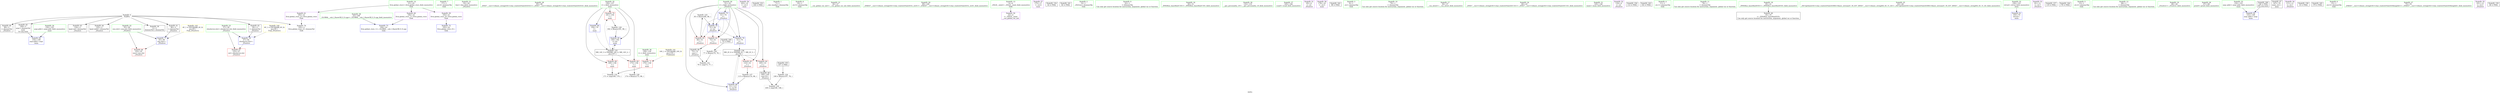 digraph "SVFG" {
	label="SVFG";

	Node0x5576a8570680 [shape=record,color=grey,label="{NodeID: 0\nNullPtr}"];
	Node0x5576a8570680 -> Node0x5576a8583d20[style=solid];
	Node0x5576a8570680 -> Node0x5576a8583e20[style=solid];
	Node0x5576a8570680 -> Node0x5576a8583ef0[style=solid];
	Node0x5576a8570680 -> Node0x5576a8583fc0[style=solid];
	Node0x5576a8570680 -> Node0x5576a8584090[style=solid];
	Node0x5576a8570680 -> Node0x5576a8584160[style=solid];
	Node0x5576a8570680 -> Node0x5576a8584230[style=solid];
	Node0x5576a8570680 -> Node0x5576a8586b00[style=solid];
	Node0x5576a85821e0 [shape=record,color=green,label="{NodeID: 7\n17\<--1\n.str.4\<--dummyObj\nGlob }"];
	Node0x5576a85825d0 [shape=record,color=green,label="{NodeID: 14\n21\<--25\nllvm.global_ctors\<--llvm.global_ctors_field_insensitive\nGlob }"];
	Node0x5576a85825d0 -> Node0x5576a8585de0[style=solid];
	Node0x5576a85825d0 -> Node0x5576a8585ee0[style=solid];
	Node0x5576a85825d0 -> Node0x5576a8585fe0[style=solid];
	Node0x5576a8582ca0 [shape=record,color=green,label="{NodeID: 21\n53\<--54\nline\<--line_field_insensitive\n_Z5solvev\n}"];
	Node0x5576a8583310 [shape=record,color=green,label="{NodeID: 28\n95\<--96\n_ZNSt7__cxx1112basic_stringIcSt11char_traitsIcESaIcEED1Ev\<--_ZNSt7__cxx1112basic_stringIcSt11char_traitsIcESaIcEED1Ev_field_insensitive\n}"];
	Node0x5576a8583980 [shape=record,color=green,label="{NodeID: 35\n156\<--157\ni\<--i_field_insensitive\nmain\n}"];
	Node0x5576a8583980 -> Node0x5576a85865c0[style=solid];
	Node0x5576a8583980 -> Node0x5576a8586690[style=solid];
	Node0x5576a8583980 -> Node0x5576a8586760[style=solid];
	Node0x5576a8583980 -> Node0x5576a8587350[style=solid];
	Node0x5576a8583980 -> Node0x5576a8587420[style=solid];
	Node0x5576a8589e00 [shape=record,color=grey,label="{NodeID: 125\n85 = Binary(84, 86, )\n}"];
	Node0x5576a8589e00 -> Node0x5576a8586cd0[style=solid];
	Node0x5576a8583fc0 [shape=record,color=black,label="{NodeID: 42\n92\<--3\n\<--dummyVal\n_Z5solvev\n}"];
	Node0x5576a8583fc0 -> Node0x5576a8586e70[style=solid];
	Node0x5576a858a880 [shape=record,color=grey,label="{NodeID: 132\n171 = cmp(169, 170, )\n}"];
	Node0x5576a85855c0 [shape=record,color=black,label="{NodeID: 49\n106\<--105\nconv10\<--\n_Z5solvev\n}"];
	Node0x5576a85855c0 -> Node0x5576a858a580[style=solid];
	Node0x5576a8585b70 [shape=record,color=purple,label="{NodeID: 56\n163\<--15\n\<--.str.3\nmain\n}"];
	Node0x5576a85861b0 [shape=record,color=red,label="{NodeID: 63\n84\<--51\n\<--i\n_Z5solvev\n}"];
	Node0x5576a85861b0 -> Node0x5576a8589e00[style=solid];
	Node0x5576a8594a30 [shape=record,color=black,label="{NodeID: 153\n164 = PHI()\n}"];
	Node0x5576a8586760 [shape=record,color=red,label="{NodeID: 70\n181\<--156\n\<--i\nmain\n}"];
	Node0x5576a8586760 -> Node0x5576a858a280[style=solid];
	Node0x5576a8595de0 [shape=record,color=black,label="{NodeID: 160\n74 = PHI()\n}"];
	Node0x5576a8595de0 -> Node0x5576a858a400[style=solid];
	Node0x5576a8586da0 [shape=record,color=blue,label="{NodeID: 77\n55\<--90\nexn.slot\<--\n_Z5solvev\n}"];
	Node0x5576a8586da0 -> Node0x5576a8586420[style=dashed];
	Node0x5576a8587350 [shape=record,color=blue,label="{NodeID: 84\n156\<--70\ni\<--\nmain\n}"];
	Node0x5576a8587350 -> Node0x5576a858e840[style=dashed];
	Node0x5576a85816c0 [shape=record,color=green,label="{NodeID: 1\n7\<--1\n__dso_handle\<--dummyObj\nGlob }"];
	Node0x5576a8582270 [shape=record,color=green,label="{NodeID: 8\n19\<--1\n.str.5\<--dummyObj\nGlob }"];
	Node0x5576a85826d0 [shape=record,color=green,label="{NodeID: 15\n26\<--27\n__cxx_global_var_init\<--__cxx_global_var_init_field_insensitive\n}"];
	Node0x5576a8582d70 [shape=record,color=green,label="{NodeID: 22\n55\<--56\nexn.slot\<--exn.slot_field_insensitive\n_Z5solvev\n}"];
	Node0x5576a8582d70 -> Node0x5576a8586420[style=solid];
	Node0x5576a8582d70 -> Node0x5576a8586da0[style=solid];
	Node0x5576a8583410 [shape=record,color=green,label="{NodeID: 29\n99\<--100\n_ZNKSt7__cxx1112basic_stringIcSt11char_traitsIcESaIcEE5c_strEv\<--_ZNKSt7__cxx1112basic_stringIcSt11char_traitsIcESaIcEE5c_strEv_field_insensitive\n}"];
	Node0x5576a8583a50 [shape=record,color=green,label="{NodeID: 36\n158\<--159\nt\<--t_field_insensitive\nmain\n}"];
	Node0x5576a8583a50 -> Node0x5576a8586830[style=solid];
	Node0x5576a8589f80 [shape=record,color=grey,label="{NodeID: 126\n174 = Binary(173, 86, )\n}"];
	Node0x5576a8584090 [shape=record,color=black,label="{NodeID: 43\n124\<--3\nlpad.val\<--dummyVal\n_Z5solvev\n}"];
	Node0x5576a8585690 [shape=record,color=purple,label="{NodeID: 50\n32\<--4\n\<--_ZStL8__ioinit\n__cxx_global_var_init\n}"];
	Node0x5576a8585c40 [shape=record,color=purple,label="{NodeID: 57\n175\<--17\n\<--.str.4\nmain\n}"];
	Node0x5576a8586280 [shape=record,color=red,label="{NodeID: 64\n105\<--51\n\<--i\n_Z5solvev\n}"];
	Node0x5576a8586280 -> Node0x5576a85855c0[style=solid];
	Node0x5576a8594b30 [shape=record,color=black,label="{NodeID: 154\n62 = PHI()\n}"];
	Node0x5576a8586830 [shape=record,color=red,label="{NodeID: 71\n170\<--158\n\<--t\nmain\n}"];
	Node0x5576a8586830 -> Node0x5576a858a880[style=solid];
	Node0x5576a8595f40 [shape=record,color=black,label="{NodeID: 161\n82 = PHI()\n}"];
	Node0x5576a8586e70 [shape=record,color=blue,label="{NodeID: 78\n57\<--92\nehselector.slot\<--\n_Z5solvev\n}"];
	Node0x5576a8586e70 -> Node0x5576a85864f0[style=dashed];
	Node0x5576a8587420 [shape=record,color=blue,label="{NodeID: 85\n156\<--182\ni\<--inc\nmain\n}"];
	Node0x5576a8587420 -> Node0x5576a858e840[style=dashed];
	Node0x5576a8581750 [shape=record,color=green,label="{NodeID: 2\n8\<--1\n_ZSt3cin\<--dummyObj\nGlob }"];
	Node0x5576a8582300 [shape=record,color=green,label="{NodeID: 9\n22\<--1\n\<--dummyObj\nCan only get source location for instruction, argument, global var or function.}"];
	Node0x5576a85827d0 [shape=record,color=green,label="{NodeID: 16\n30\<--31\n_ZNSt8ios_base4InitC1Ev\<--_ZNSt8ios_base4InitC1Ev_field_insensitive\n}"];
	Node0x5576a8582e40 [shape=record,color=green,label="{NodeID: 23\n57\<--58\nehselector.slot\<--ehselector.slot_field_insensitive\n_Z5solvev\n}"];
	Node0x5576a8582e40 -> Node0x5576a85864f0[style=solid];
	Node0x5576a8582e40 -> Node0x5576a8586e70[style=solid];
	Node0x5576a8583510 [shape=record,color=green,label="{NodeID: 30\n132\<--133\n__gxx_personality_v0\<--__gxx_personality_v0_field_insensitive\n}"];
	Node0x5576a8583b20 [shape=record,color=green,label="{NodeID: 37\n165\<--166\nscanf\<--scanf_field_insensitive\n}"];
	Node0x5576a858a100 [shape=record,color=grey,label="{NodeID: 127\n115 = Binary(114, 86, )\n}"];
	Node0x5576a858a100 -> Node0x5576a8587010[style=solid];
	Node0x5576a8584160 [shape=record,color=black,label="{NodeID: 44\n125\<--3\nlpad.val22\<--dummyVal\n_Z5solvev\n}"];
	Node0x5576a8585760 [shape=record,color=purple,label="{NodeID: 51\n65\<--9\n\<--.str\n_Z5solvev\n}"];
	Node0x5576a858fea0 [shape=record,color=yellow,style=double,label="{NodeID: 141\n16V_1 = ENCHI(MR_16V_0)\npts\{159 \}\nFun[main]}"];
	Node0x5576a858fea0 -> Node0x5576a8586830[style=dashed];
	Node0x5576a8585d10 [shape=record,color=purple,label="{NodeID: 58\n178\<--19\n\<--.str.5\nmain\n}"];
	Node0x5576a8586350 [shape=record,color=red,label="{NodeID: 65\n114\<--51\n\<--i\n_Z5solvev\n}"];
	Node0x5576a8586350 -> Node0x5576a858a100[style=solid];
	Node0x5576a85958e0 [shape=record,color=black,label="{NodeID: 155\n107 = PHI()\n}"];
	Node0x5576a85958e0 -> Node0x5576a8589c80[style=solid];
	Node0x5576a8586900 [shape=record,color=blue,label="{NodeID: 72\n193\<--22\nllvm.global_ctors_0\<--\nGlob }"];
	Node0x5576a8596010 [shape=record,color=black,label="{NodeID: 162\n98 = PHI()\n}"];
	Node0x5576a8586f40 [shape=record,color=blue,label="{NodeID: 79\n51\<--70\ni\<--\n_Z5solvev\n}"];
	Node0x5576a8586f40 -> Node0x5576a858ed40[style=dashed];
	Node0x5576a85817e0 [shape=record,color=green,label="{NodeID: 3\n9\<--1\n.str\<--dummyObj\nGlob }"];
	Node0x5576a8582390 [shape=record,color=green,label="{NodeID: 10\n70\<--1\n\<--dummyObj\nCan only get source location for instruction, argument, global var or function.}"];
	Node0x5576a85828d0 [shape=record,color=green,label="{NodeID: 17\n36\<--37\n__cxa_atexit\<--__cxa_atexit_field_insensitive\n}"];
	Node0x5576a8582f10 [shape=record,color=green,label="{NodeID: 24\n60\<--61\n_ZNSt7__cxx1112basic_stringIcSt11char_traitsIcESaIcEEC1Ev\<--_ZNSt7__cxx1112basic_stringIcSt11char_traitsIcESaIcEEC1Ev_field_insensitive\n}"];
	Node0x5576a8583610 [shape=record,color=green,label="{NodeID: 31\n145\<--146\nmain\<--main_field_insensitive\n}"];
	Node0x5576a8583c20 [shape=record,color=green,label="{NodeID: 38\n23\<--189\n_GLOBAL__sub_I_KaewGB_0_0.cpp\<--_GLOBAL__sub_I_KaewGB_0_0.cpp_field_insensitive\n}"];
	Node0x5576a8583c20 -> Node0x5576a8586a00[style=solid];
	Node0x5576a858a280 [shape=record,color=grey,label="{NodeID: 128\n182 = Binary(181, 86, )\n}"];
	Node0x5576a858a280 -> Node0x5576a8587420[style=solid];
	Node0x5576a8584230 [shape=record,color=black,label="{NodeID: 45\n149\<--3\nargv\<--dummyVal\nmain\n1st arg main }"];
	Node0x5576a8584230 -> Node0x5576a8587280[style=solid];
	Node0x5576a858e840 [shape=record,color=black,label="{NodeID: 135\nMR_14V_3 = PHI(MR_14V_4, MR_14V_2, )\npts\{157 \}\n}"];
	Node0x5576a858e840 -> Node0x5576a85865c0[style=dashed];
	Node0x5576a858e840 -> Node0x5576a8586690[style=dashed];
	Node0x5576a858e840 -> Node0x5576a8586760[style=dashed];
	Node0x5576a858e840 -> Node0x5576a8587420[style=dashed];
	Node0x5576a8585830 [shape=record,color=purple,label="{NodeID: 52\n118\<--9\n\<--.str\n_Z5solvev\n}"];
	Node0x5576a8585de0 [shape=record,color=purple,label="{NodeID: 59\n193\<--21\nllvm.global_ctors_0\<--llvm.global_ctors\nGlob }"];
	Node0x5576a8585de0 -> Node0x5576a8586900[style=solid];
	Node0x5576a8586420 [shape=record,color=red,label="{NodeID: 66\n122\<--55\nexn\<--exn.slot\n_Z5solvev\n}"];
	Node0x5576a8595a40 [shape=record,color=black,label="{NodeID: 156\n112 = PHI()\n}"];
	Node0x5576a8586a00 [shape=record,color=blue,label="{NodeID: 73\n194\<--23\nllvm.global_ctors_1\<--_GLOBAL__sub_I_KaewGB_0_0.cpp\nGlob }"];
	Node0x5576a8596140 [shape=record,color=black,label="{NodeID: 163\n102 = PHI()\n}"];
	Node0x5576a8587010 [shape=record,color=blue,label="{NodeID: 80\n51\<--115\ni\<--inc18\n_Z5solvev\n}"];
	Node0x5576a8587010 -> Node0x5576a858ed40[style=dashed];
	Node0x5576a8582030 [shape=record,color=green,label="{NodeID: 4\n11\<--1\n.str.1\<--dummyObj\nGlob }"];
	Node0x5576a8582420 [shape=record,color=green,label="{NodeID: 11\n78\<--1\n\<--dummyObj\nCan only get source location for instruction, argument, global var or function.}"];
	Node0x5576a85829d0 [shape=record,color=green,label="{NodeID: 18\n35\<--41\n_ZNSt8ios_base4InitD1Ev\<--_ZNSt8ios_base4InitD1Ev_field_insensitive\n}"];
	Node0x5576a85829d0 -> Node0x5576a8584300[style=solid];
	Node0x5576a8583010 [shape=record,color=green,label="{NodeID: 25\n63\<--64\n_ZSt7getlineIcSt11char_traitsIcESaIcEERSt13basic_istreamIT_T0_ES7_RNSt7__cxx1112basic_stringIS4_S5_T1_EE\<--_ZSt7getlineIcSt11char_traitsIcESaIcEERSt13basic_istreamIT_T0_ES7_RNSt7__cxx1112basic_stringIS4_S5_T1_EE_field_insensitive\n}"];
	Node0x5576a8583710 [shape=record,color=green,label="{NodeID: 32\n150\<--151\nretval\<--retval_field_insensitive\nmain\n}"];
	Node0x5576a8583710 -> Node0x5576a85870e0[style=solid];
	Node0x5576a8583d20 [shape=record,color=black,label="{NodeID: 39\n2\<--3\ndummyVal\<--dummyVal\n}"];
	Node0x5576a858a400 [shape=record,color=grey,label="{NodeID: 129\n77 = Binary(74, 78, )\n}"];
	Node0x5576a858a400 -> Node0x5576a858a700[style=solid];
	Node0x5576a8584300 [shape=record,color=black,label="{NodeID: 46\n34\<--35\n\<--_ZNSt8ios_base4InitD1Ev\nCan only get source location for instruction, argument, global var or function.}"];
	Node0x5576a858ed40 [shape=record,color=black,label="{NodeID: 136\nMR_2V_6 = PHI(MR_2V_7, MR_2V_5, )\npts\{52 \}\n}"];
	Node0x5576a858ed40 -> Node0x5576a8586280[style=dashed];
	Node0x5576a858ed40 -> Node0x5576a8586350[style=dashed];
	Node0x5576a858ed40 -> Node0x5576a8587010[style=dashed];
	Node0x5576a8585900 [shape=record,color=purple,label="{NodeID: 53\n81\<--11\n\<--.str.1\n_Z5solvev\n}"];
	Node0x5576a8590090 [shape=record,color=yellow,style=double,label="{NodeID: 143\n4V_1 = ENCHI(MR_4V_0)\npts\{56 \}\nFun[_Z5solvev]}"];
	Node0x5576a8590090 -> Node0x5576a8586da0[style=dashed];
	Node0x5576a8585ee0 [shape=record,color=purple,label="{NodeID: 60\n194\<--21\nllvm.global_ctors_1\<--llvm.global_ctors\nGlob }"];
	Node0x5576a8585ee0 -> Node0x5576a8586a00[style=solid];
	Node0x5576a85864f0 [shape=record,color=red,label="{NodeID: 67\n123\<--57\nsel\<--ehselector.slot\n_Z5solvev\n}"];
	Node0x5576a8595b10 [shape=record,color=black,label="{NodeID: 157\n119 = PHI()\n}"];
	Node0x5576a8586b00 [shape=record,color=blue, style = dotted,label="{NodeID: 74\n195\<--3\nllvm.global_ctors_2\<--dummyVal\nGlob }"];
	Node0x5576a8596210 [shape=record,color=black,label="{NodeID: 164\n176 = PHI()\n}"];
	Node0x5576a85870e0 [shape=record,color=blue,label="{NodeID: 81\n150\<--70\nretval\<--\nmain\n}"];
	Node0x5576a85820c0 [shape=record,color=green,label="{NodeID: 5\n13\<--1\n.str.2\<--dummyObj\nGlob }"];
	Node0x5576a85824b0 [shape=record,color=green,label="{NodeID: 12\n86\<--1\n\<--dummyObj\nCan only get source location for instruction, argument, global var or function.}"];
	Node0x5576a8582ad0 [shape=record,color=green,label="{NodeID: 19\n48\<--49\n_Z5solvev\<--_Z5solvev_field_insensitive\n}"];
	Node0x5576a8583110 [shape=record,color=green,label="{NodeID: 26\n67\<--68\nprintf\<--printf_field_insensitive\n}"];
	Node0x5576a85837e0 [shape=record,color=green,label="{NodeID: 33\n152\<--153\nargc.addr\<--argc.addr_field_insensitive\nmain\n}"];
	Node0x5576a85837e0 -> Node0x5576a85871b0[style=solid];
	Node0x5576a8583e20 [shape=record,color=black,label="{NodeID: 40\n89\<--3\n\<--dummyVal\n_Z5solvev\n}"];
	Node0x5576a858a580 [shape=record,color=grey,label="{NodeID: 130\n109 = cmp(106, 108, )\n}"];
	Node0x5576a8584400 [shape=record,color=black,label="{NodeID: 47\n147\<--70\nmain_ret\<--\nmain\n}"];
	Node0x5576a85859d0 [shape=record,color=purple,label="{NodeID: 54\n111\<--11\n\<--.str.1\n_Z5solvev\n}"];
	Node0x5576a8590170 [shape=record,color=yellow,style=double,label="{NodeID: 144\n6V_1 = ENCHI(MR_6V_0)\npts\{58 \}\nFun[_Z5solvev]}"];
	Node0x5576a8590170 -> Node0x5576a8586e70[style=dashed];
	Node0x5576a8585fe0 [shape=record,color=purple,label="{NodeID: 61\n195\<--21\nllvm.global_ctors_2\<--llvm.global_ctors\nGlob }"];
	Node0x5576a8585fe0 -> Node0x5576a8586b00[style=solid];
	Node0x5576a85865c0 [shape=record,color=red,label="{NodeID: 68\n169\<--156\n\<--i\nmain\n}"];
	Node0x5576a85865c0 -> Node0x5576a858a880[style=solid];
	Node0x5576a8595be0 [shape=record,color=black,label="{NodeID: 158\n33 = PHI()\n}"];
	Node0x5576a8586c00 [shape=record,color=blue,label="{NodeID: 75\n51\<--70\ni\<--\n_Z5solvev\n}"];
	Node0x5576a8586c00 -> Node0x5576a85860e0[style=dashed];
	Node0x5576a8586c00 -> Node0x5576a85861b0[style=dashed];
	Node0x5576a8586c00 -> Node0x5576a8586cd0[style=dashed];
	Node0x5576a8586c00 -> Node0x5576a8586f40[style=dashed];
	Node0x5576a85962e0 [shape=record,color=black,label="{NodeID: 165\n179 = PHI()\n}"];
	Node0x5576a85871b0 [shape=record,color=blue,label="{NodeID: 82\n152\<--148\nargc.addr\<--argc\nmain\n}"];
	Node0x5576a8582150 [shape=record,color=green,label="{NodeID: 6\n15\<--1\n.str.3\<--dummyObj\nGlob }"];
	Node0x5576a8582540 [shape=record,color=green,label="{NodeID: 13\n4\<--6\n_ZStL8__ioinit\<--_ZStL8__ioinit_field_insensitive\nGlob }"];
	Node0x5576a8582540 -> Node0x5576a8585690[style=solid];
	Node0x5576a8582bd0 [shape=record,color=green,label="{NodeID: 20\n51\<--52\ni\<--i_field_insensitive\n_Z5solvev\n}"];
	Node0x5576a8582bd0 -> Node0x5576a85860e0[style=solid];
	Node0x5576a8582bd0 -> Node0x5576a85861b0[style=solid];
	Node0x5576a8582bd0 -> Node0x5576a8586280[style=solid];
	Node0x5576a8582bd0 -> Node0x5576a8586350[style=solid];
	Node0x5576a8582bd0 -> Node0x5576a8586c00[style=solid];
	Node0x5576a8582bd0 -> Node0x5576a8586cd0[style=solid];
	Node0x5576a8582bd0 -> Node0x5576a8586f40[style=solid];
	Node0x5576a8582bd0 -> Node0x5576a8587010[style=solid];
	Node0x5576a8583210 [shape=record,color=green,label="{NodeID: 27\n75\<--76\n_ZNKSt7__cxx1112basic_stringIcSt11char_traitsIcESaIcEE6lengthEv\<--_ZNKSt7__cxx1112basic_stringIcSt11char_traitsIcESaIcEE6lengthEv_field_insensitive\n}"];
	Node0x5576a85838b0 [shape=record,color=green,label="{NodeID: 34\n154\<--155\nargv.addr\<--argv.addr_field_insensitive\nmain\n}"];
	Node0x5576a85838b0 -> Node0x5576a8587280[style=solid];
	Node0x5576a8589c80 [shape=record,color=grey,label="{NodeID: 124\n108 = Binary(107, 78, )\n}"];
	Node0x5576a8589c80 -> Node0x5576a858a580[style=solid];
	Node0x5576a8583ef0 [shape=record,color=black,label="{NodeID: 41\n90\<--3\n\<--dummyVal\n_Z5solvev\n}"];
	Node0x5576a8583ef0 -> Node0x5576a8586da0[style=solid];
	Node0x5576a858a700 [shape=record,color=grey,label="{NodeID: 131\n79 = cmp(73, 77, )\n}"];
	Node0x5576a85854f0 [shape=record,color=black,label="{NodeID: 48\n73\<--72\nconv\<--\n_Z5solvev\n}"];
	Node0x5576a85854f0 -> Node0x5576a858a700[style=solid];
	Node0x5576a8585aa0 [shape=record,color=purple,label="{NodeID: 55\n101\<--13\n\<--.str.2\n_Z5solvev\n}"];
	Node0x5576a85860e0 [shape=record,color=red,label="{NodeID: 62\n72\<--51\n\<--i\n_Z5solvev\n}"];
	Node0x5576a85860e0 -> Node0x5576a85854f0[style=solid];
	Node0x5576a8586690 [shape=record,color=red,label="{NodeID: 69\n173\<--156\n\<--i\nmain\n}"];
	Node0x5576a8586690 -> Node0x5576a8589f80[style=solid];
	Node0x5576a8595ce0 [shape=record,color=black,label="{NodeID: 159\n66 = PHI()\n}"];
	Node0x5576a8586cd0 [shape=record,color=blue,label="{NodeID: 76\n51\<--85\ni\<--inc\n_Z5solvev\n}"];
	Node0x5576a8586cd0 -> Node0x5576a85860e0[style=dashed];
	Node0x5576a8586cd0 -> Node0x5576a85861b0[style=dashed];
	Node0x5576a8586cd0 -> Node0x5576a8586cd0[style=dashed];
	Node0x5576a8586cd0 -> Node0x5576a8586f40[style=dashed];
	Node0x5576a85963e0 [shape=record,color=black,label="{NodeID: 166\n148 = PHI()\n0th arg main }"];
	Node0x5576a85963e0 -> Node0x5576a85871b0[style=solid];
	Node0x5576a8587280 [shape=record,color=blue,label="{NodeID: 83\n154\<--149\nargv.addr\<--argv\nmain\n}"];
}
